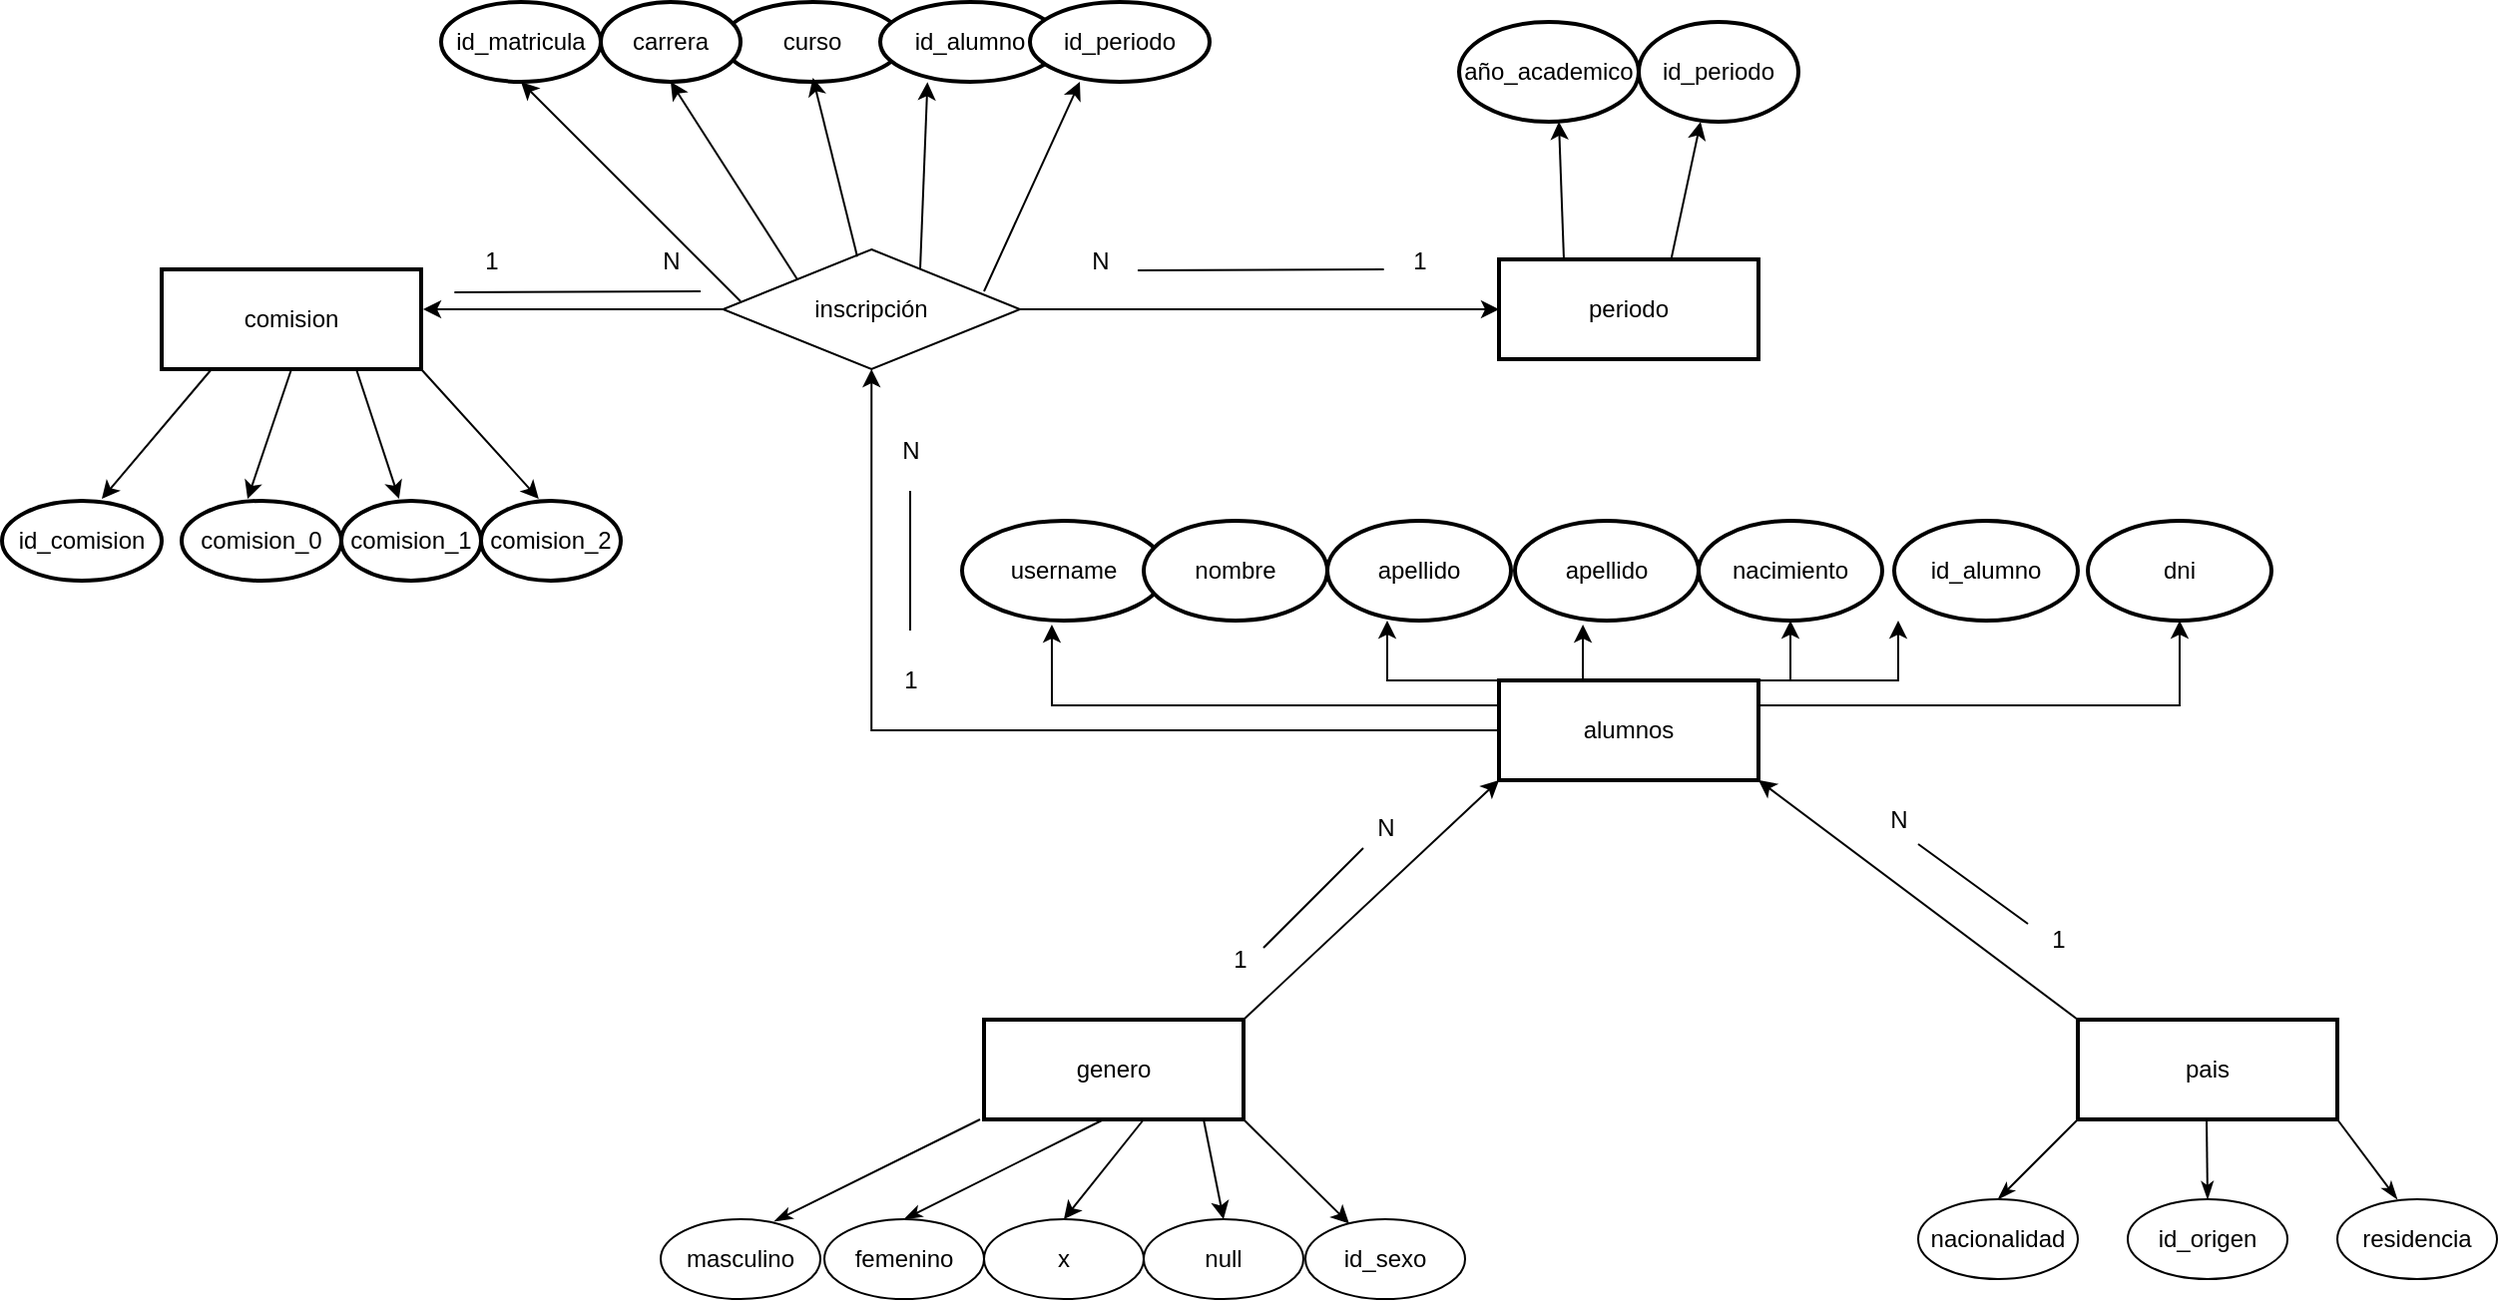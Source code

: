 <mxfile version="20.6.0" type="github">
  <diagram id="R2lEEEUBdFMjLlhIrx00" name="Page-1">
    <mxGraphModel dx="2282" dy="3282" grid="1" gridSize="10" guides="1" tooltips="1" connect="1" arrows="1" fold="1" page="1" pageScale="1" pageWidth="1100" pageHeight="850" background="#ffffff" math="0" shadow="0" extFonts="Permanent Marker^https://fonts.googleapis.com/css?family=Permanent+Marker">
      <root>
        <mxCell id="0" />
        <mxCell id="1" parent="0" />
        <mxCell id="P7RZuyyVcovGChBNpJfx-43" style="edgeStyle=orthogonalEdgeStyle;rounded=0;orthogonalLoop=1;jettySize=auto;html=1;exitX=0.25;exitY=0;exitDx=0;exitDy=0;" parent="1" source="P7RZuyyVcovGChBNpJfx-33" edge="1">
          <mxGeometry relative="1" as="geometry">
            <mxPoint x="64" y="-2060" as="targetPoint" />
            <Array as="points">
              <mxPoint x="64" y="-2030" />
            </Array>
          </mxGeometry>
        </mxCell>
        <mxCell id="P7RZuyyVcovGChBNpJfx-49" style="edgeStyle=orthogonalEdgeStyle;rounded=0;orthogonalLoop=1;jettySize=auto;html=1;exitX=1;exitY=0;exitDx=0;exitDy=0;" parent="1" source="P7RZuyyVcovGChBNpJfx-33" edge="1">
          <mxGeometry relative="1" as="geometry">
            <mxPoint x="320" y="-2060" as="targetPoint" />
            <Array as="points">
              <mxPoint x="320" y="-2030" />
            </Array>
          </mxGeometry>
        </mxCell>
        <mxCell id="No7zWXWMWcnc-TDsIeM8-2" style="edgeStyle=orthogonalEdgeStyle;rounded=0;orthogonalLoop=1;jettySize=auto;html=1;entryX=0.5;entryY=1;entryDx=0;entryDy=0;" parent="1" source="P7RZuyyVcovGChBNpJfx-33" target="UTqYSlypCJ8h2DXwA_8x-15" edge="1">
          <mxGeometry relative="1" as="geometry">
            <mxPoint x="-203" y="-2186" as="targetPoint" />
          </mxGeometry>
        </mxCell>
        <mxCell id="_b9LV1kXeyYT_ge-62SJ-8" style="edgeStyle=orthogonalEdgeStyle;rounded=0;orthogonalLoop=1;jettySize=auto;html=1;exitX=1;exitY=0;exitDx=0;exitDy=0;entryX=0.5;entryY=1;entryDx=0;entryDy=0;" parent="1" source="P7RZuyyVcovGChBNpJfx-33" target="_b9LV1kXeyYT_ge-62SJ-6" edge="1">
          <mxGeometry relative="1" as="geometry" />
        </mxCell>
        <mxCell id="m7YxMEhcRSl8WfJEdF1l-12" style="edgeStyle=orthogonalEdgeStyle;rounded=0;orthogonalLoop=1;jettySize=auto;html=1;exitX=1;exitY=0.25;exitDx=0;exitDy=0;entryX=0.5;entryY=1;entryDx=0;entryDy=0;" edge="1" parent="1" source="P7RZuyyVcovGChBNpJfx-33" target="P7RZuyyVcovGChBNpJfx-57">
          <mxGeometry relative="1" as="geometry" />
        </mxCell>
        <mxCell id="m7YxMEhcRSl8WfJEdF1l-13" style="edgeStyle=orthogonalEdgeStyle;rounded=0;orthogonalLoop=1;jettySize=auto;html=1;exitX=0;exitY=0.25;exitDx=0;exitDy=0;entryX=0.441;entryY=1.04;entryDx=0;entryDy=0;entryPerimeter=0;" edge="1" parent="1" source="P7RZuyyVcovGChBNpJfx-33" target="P7RZuyyVcovGChBNpJfx-34">
          <mxGeometry relative="1" as="geometry" />
        </mxCell>
        <mxCell id="P7RZuyyVcovGChBNpJfx-33" value="alumnos" style="rounded=0;whiteSpace=wrap;html=1;strokeWidth=2;" parent="1" vertex="1">
          <mxGeometry x="120" y="-2030" width="130" height="50" as="geometry" />
        </mxCell>
        <mxCell id="P7RZuyyVcovGChBNpJfx-34" value="username" style="ellipse;whiteSpace=wrap;html=1;strokeWidth=2;" parent="1" vertex="1">
          <mxGeometry x="-149" y="-2110" width="102" height="50" as="geometry" />
        </mxCell>
        <mxCell id="P7RZuyyVcovGChBNpJfx-39" value="apellido" style="ellipse;whiteSpace=wrap;html=1;strokeWidth=2;" parent="1" vertex="1">
          <mxGeometry x="34" y="-2110" width="92" height="50" as="geometry" />
        </mxCell>
        <mxCell id="P7RZuyyVcovGChBNpJfx-46" style="edgeStyle=orthogonalEdgeStyle;rounded=0;orthogonalLoop=1;jettySize=auto;html=1;entryX=0.37;entryY=1.04;entryDx=0;entryDy=0;entryPerimeter=0;" parent="1" target="P7RZuyyVcovGChBNpJfx-47" edge="1">
          <mxGeometry relative="1" as="geometry">
            <mxPoint x="244" y="-2030" as="sourcePoint" />
          </mxGeometry>
        </mxCell>
        <mxCell id="P7RZuyyVcovGChBNpJfx-47" value="apellido" style="ellipse;whiteSpace=wrap;html=1;strokeWidth=2;" parent="1" vertex="1">
          <mxGeometry x="128" y="-2110" width="92" height="50" as="geometry" />
        </mxCell>
        <mxCell id="P7RZuyyVcovGChBNpJfx-51" value="id_alumno" style="ellipse;whiteSpace=wrap;html=1;strokeWidth=2;" parent="1" vertex="1">
          <mxGeometry x="318" y="-2110" width="92" height="50" as="geometry" />
        </mxCell>
        <mxCell id="P7RZuyyVcovGChBNpJfx-57" value="dni" style="ellipse;whiteSpace=wrap;html=1;strokeWidth=2;" parent="1" vertex="1">
          <mxGeometry x="415" y="-2110" width="92" height="50" as="geometry" />
        </mxCell>
        <mxCell id="rtn4qF55fu9jI-2fw3Xw-1" value="pais" style="rounded=0;whiteSpace=wrap;html=1;strokeWidth=2;" parent="1" vertex="1">
          <mxGeometry x="410" y="-1860" width="130" height="50" as="geometry" />
        </mxCell>
        <mxCell id="rtn4qF55fu9jI-2fw3Xw-3" value="genero" style="rounded=0;whiteSpace=wrap;html=1;strokeWidth=2;" parent="1" vertex="1">
          <mxGeometry x="-138" y="-1860" width="130" height="50" as="geometry" />
        </mxCell>
        <mxCell id="rtn4qF55fu9jI-2fw3Xw-7" value="" style="endArrow=none;html=1;rounded=0;startArrow=classicThin;startFill=1;exitX=0.713;exitY=0.025;exitDx=0;exitDy=0;exitPerimeter=0;" parent="1" edge="1" source="rtn4qF55fu9jI-2fw3Xw-8">
          <mxGeometry width="50" height="50" relative="1" as="geometry">
            <mxPoint x="-190" y="-1770" as="sourcePoint" />
            <mxPoint x="-140" y="-1810" as="targetPoint" />
          </mxGeometry>
        </mxCell>
        <mxCell id="rtn4qF55fu9jI-2fw3Xw-8" value="masculino" style="ellipse;whiteSpace=wrap;html=1;" parent="1" vertex="1">
          <mxGeometry x="-300" y="-1760" width="80" height="40" as="geometry" />
        </mxCell>
        <mxCell id="rtn4qF55fu9jI-2fw3Xw-9" value="femenino" style="ellipse;whiteSpace=wrap;html=1;" parent="1" vertex="1">
          <mxGeometry x="-218" y="-1760" width="80" height="40" as="geometry" />
        </mxCell>
        <mxCell id="rtn4qF55fu9jI-2fw3Xw-14" value="" style="endArrow=none;html=1;rounded=0;startArrow=classicThin;startFill=1;exitX=0.5;exitY=0;exitDx=0;exitDy=0;" parent="1" edge="1" source="rtn4qF55fu9jI-2fw3Xw-9">
          <mxGeometry width="50" height="50" relative="1" as="geometry">
            <mxPoint x="-78" y="-1760" as="sourcePoint" />
            <mxPoint x="-78" y="-1810" as="targetPoint" />
          </mxGeometry>
        </mxCell>
        <mxCell id="rtn4qF55fu9jI-2fw3Xw-15" value="null" style="ellipse;whiteSpace=wrap;html=1;" parent="1" vertex="1">
          <mxGeometry x="-58" y="-1760" width="80" height="40" as="geometry" />
        </mxCell>
        <mxCell id="rtn4qF55fu9jI-2fw3Xw-16" value="" style="endArrow=none;html=1;rounded=0;startArrow=classicThin;startFill=1;" parent="1" edge="1">
          <mxGeometry width="50" height="50" relative="1" as="geometry">
            <mxPoint x="475" y="-1770" as="sourcePoint" />
            <mxPoint x="474.5" y="-1810" as="targetPoint" />
          </mxGeometry>
        </mxCell>
        <mxCell id="rtn4qF55fu9jI-2fw3Xw-18" value="id_origen" style="ellipse;whiteSpace=wrap;html=1;" parent="1" vertex="1">
          <mxGeometry x="435" y="-1770" width="80" height="40" as="geometry" />
        </mxCell>
        <mxCell id="rtn4qF55fu9jI-2fw3Xw-19" value="" style="endArrow=none;html=1;rounded=0;startArrow=classicThin;startFill=1;" parent="1" edge="1">
          <mxGeometry width="50" height="50" relative="1" as="geometry">
            <mxPoint x="370" y="-1770" as="sourcePoint" />
            <mxPoint x="410" y="-1810" as="targetPoint" />
          </mxGeometry>
        </mxCell>
        <mxCell id="rtn4qF55fu9jI-2fw3Xw-20" value="nacionalidad" style="ellipse;whiteSpace=wrap;html=1;" parent="1" vertex="1">
          <mxGeometry x="330" y="-1770" width="80" height="40" as="geometry" />
        </mxCell>
        <mxCell id="rtn4qF55fu9jI-2fw3Xw-21" value="" style="endArrow=none;html=1;rounded=0;startArrow=classicThin;startFill=1;" parent="1" edge="1">
          <mxGeometry width="50" height="50" relative="1" as="geometry">
            <mxPoint x="570" y="-1770" as="sourcePoint" />
            <mxPoint x="540" y="-1810" as="targetPoint" />
          </mxGeometry>
        </mxCell>
        <mxCell id="rtn4qF55fu9jI-2fw3Xw-22" value="residencia" style="ellipse;whiteSpace=wrap;html=1;" parent="1" vertex="1">
          <mxGeometry x="540" y="-1770" width="80" height="40" as="geometry" />
        </mxCell>
        <mxCell id="a0SRRGbEDtVltzsN9R0g-1" value="" style="endArrow=classic;html=1;rounded=0;entryX=0;entryY=1;entryDx=0;entryDy=0;exitX=1;exitY=0;exitDx=0;exitDy=0;" parent="1" source="rtn4qF55fu9jI-2fw3Xw-3" target="P7RZuyyVcovGChBNpJfx-33" edge="1">
          <mxGeometry width="50" height="50" relative="1" as="geometry">
            <mxPoint x="20" y="-1860" as="sourcePoint" />
            <mxPoint x="70" y="-1910" as="targetPoint" />
          </mxGeometry>
        </mxCell>
        <mxCell id="a0SRRGbEDtVltzsN9R0g-2" value="" style="endArrow=classic;html=1;rounded=0;entryX=1;entryY=1;entryDx=0;entryDy=0;" parent="1" target="P7RZuyyVcovGChBNpJfx-33" edge="1">
          <mxGeometry width="50" height="50" relative="1" as="geometry">
            <mxPoint x="410" y="-1860" as="sourcePoint" />
            <mxPoint x="510" y="-1980" as="targetPoint" />
          </mxGeometry>
        </mxCell>
        <mxCell id="a0SRRGbEDtVltzsN9R0g-4" value="" style="endArrow=none;html=1;rounded=0;" parent="1" edge="1">
          <mxGeometry width="50" height="50" relative="1" as="geometry">
            <mxPoint x="2" y="-1896" as="sourcePoint" />
            <mxPoint x="52" y="-1946" as="targetPoint" />
          </mxGeometry>
        </mxCell>
        <mxCell id="a0SRRGbEDtVltzsN9R0g-6" value="" style="endArrow=none;html=1;rounded=0;" parent="1" edge="1">
          <mxGeometry width="50" height="50" relative="1" as="geometry">
            <mxPoint x="330" y="-1948" as="sourcePoint" />
            <mxPoint x="385" y="-1908" as="targetPoint" />
          </mxGeometry>
        </mxCell>
        <mxCell id="a0SRRGbEDtVltzsN9R0g-7" value="1" style="text;html=1;align=center;verticalAlign=middle;resizable=0;points=[];autosize=1;strokeColor=none;fillColor=none;" parent="1" vertex="1">
          <mxGeometry x="-25" y="-1905" width="30" height="30" as="geometry" />
        </mxCell>
        <mxCell id="a0SRRGbEDtVltzsN9R0g-8" value="N" style="text;html=1;align=center;verticalAlign=middle;resizable=0;points=[];autosize=1;strokeColor=none;fillColor=none;" parent="1" vertex="1">
          <mxGeometry x="48" y="-1971" width="30" height="30" as="geometry" />
        </mxCell>
        <mxCell id="a0SRRGbEDtVltzsN9R0g-9" value="1" style="text;html=1;align=center;verticalAlign=middle;resizable=0;points=[];autosize=1;strokeColor=none;fillColor=none;" parent="1" vertex="1">
          <mxGeometry x="385" y="-1915" width="30" height="30" as="geometry" />
        </mxCell>
        <mxCell id="a0SRRGbEDtVltzsN9R0g-10" value="N" style="text;html=1;align=center;verticalAlign=middle;resizable=0;points=[];autosize=1;strokeColor=none;fillColor=none;" parent="1" vertex="1">
          <mxGeometry x="305" y="-1975" width="30" height="30" as="geometry" />
        </mxCell>
        <mxCell id="UTqYSlypCJ8h2DXwA_8x-11" style="edgeStyle=orthogonalEdgeStyle;rounded=0;orthogonalLoop=1;jettySize=auto;html=1;exitX=0;exitY=0.5;exitDx=0;exitDy=0;fontSize=12;" parent="1" edge="1">
          <mxGeometry relative="1" as="geometry">
            <mxPoint x="-267" y="-2216" as="sourcePoint" />
            <mxPoint x="-419" y="-2216" as="targetPoint" />
          </mxGeometry>
        </mxCell>
        <mxCell id="UTqYSlypCJ8h2DXwA_8x-4" value="id_matricula" style="ellipse;whiteSpace=wrap;html=1;strokeWidth=2;" parent="1" vertex="1">
          <mxGeometry x="-410" y="-2370" width="80" height="40" as="geometry" />
        </mxCell>
        <mxCell id="UTqYSlypCJ8h2DXwA_8x-6" value="curso" style="ellipse;whiteSpace=wrap;html=1;strokeWidth=2;" parent="1" vertex="1">
          <mxGeometry x="-268.75" y="-2370" width="90" height="40" as="geometry" />
        </mxCell>
        <mxCell id="UTqYSlypCJ8h2DXwA_8x-10" value="comision" style="rounded=0;whiteSpace=wrap;html=1;strokeWidth=2;fontSize=12;" parent="1" vertex="1">
          <mxGeometry x="-550" y="-2236" width="130" height="50" as="geometry" />
        </mxCell>
        <mxCell id="UTqYSlypCJ8h2DXwA_8x-12" value="carrera" style="ellipse;whiteSpace=wrap;html=1;strokeWidth=2;" parent="1" vertex="1">
          <mxGeometry x="-330" y="-2370" width="70" height="40" as="geometry" />
        </mxCell>
        <mxCell id="rUDQ77Y2c_F6qErk-yst-13" style="edgeStyle=orthogonalEdgeStyle;rounded=0;orthogonalLoop=1;jettySize=auto;html=1;exitX=1;exitY=0.5;exitDx=0;exitDy=0;entryX=0;entryY=0.5;entryDx=0;entryDy=0;" parent="1" source="UTqYSlypCJ8h2DXwA_8x-15" target="rUDQ77Y2c_F6qErk-yst-12" edge="1">
          <mxGeometry relative="1" as="geometry" />
        </mxCell>
        <mxCell id="UTqYSlypCJ8h2DXwA_8x-15" value="inscripción" style="rhombus;whiteSpace=wrap;html=1;" parent="1" vertex="1">
          <mxGeometry x="-268.75" y="-2246" width="148.75" height="60" as="geometry" />
        </mxCell>
        <mxCell id="UTqYSlypCJ8h2DXwA_8x-17" value="" style="endArrow=classic;html=1;rounded=0;fontSize=12;entryX=0.5;entryY=1;entryDx=0;entryDy=0;exitX=0;exitY=0;exitDx=0;exitDy=0;" parent="1" source="UTqYSlypCJ8h2DXwA_8x-15" target="UTqYSlypCJ8h2DXwA_8x-12" edge="1">
          <mxGeometry width="50" height="50" relative="1" as="geometry">
            <mxPoint x="-269.37" y="-2210" as="sourcePoint" />
            <mxPoint x="-219.37" y="-2260" as="targetPoint" />
          </mxGeometry>
        </mxCell>
        <mxCell id="UTqYSlypCJ8h2DXwA_8x-19" value="" style="endArrow=classic;html=1;rounded=0;fontSize=12;entryX=0.5;entryY=1;entryDx=0;entryDy=0;" parent="1" target="UTqYSlypCJ8h2DXwA_8x-4" edge="1">
          <mxGeometry width="50" height="50" relative="1" as="geometry">
            <mxPoint x="-260" y="-2220" as="sourcePoint" />
            <mxPoint x="-340" y="-2266" as="targetPoint" />
          </mxGeometry>
        </mxCell>
        <mxCell id="UTqYSlypCJ8h2DXwA_8x-25" value="" style="endArrow=classic;html=1;rounded=0;fontSize=12;entryX=0.625;entryY=-0.025;entryDx=0;entryDy=0;entryPerimeter=0;" parent="1" target="UTqYSlypCJ8h2DXwA_8x-26" edge="1">
          <mxGeometry width="50" height="50" relative="1" as="geometry">
            <mxPoint x="-525" y="-2186" as="sourcePoint" />
            <mxPoint x="-530" y="-2120" as="targetPoint" />
          </mxGeometry>
        </mxCell>
        <mxCell id="UTqYSlypCJ8h2DXwA_8x-26" value="id_comision" style="ellipse;whiteSpace=wrap;html=1;strokeWidth=2;" parent="1" vertex="1">
          <mxGeometry x="-630" y="-2120" width="80" height="40" as="geometry" />
        </mxCell>
        <mxCell id="UTqYSlypCJ8h2DXwA_8x-27" value="" style="endArrow=classic;html=1;rounded=0;fontSize=12;entryX=0.413;entryY=-0.025;entryDx=0;entryDy=0;entryPerimeter=0;exitX=0.5;exitY=1;exitDx=0;exitDy=0;" parent="1" source="UTqYSlypCJ8h2DXwA_8x-10" target="UTqYSlypCJ8h2DXwA_8x-28" edge="1">
          <mxGeometry width="50" height="50" relative="1" as="geometry">
            <mxPoint x="-462.5" y="-2186" as="sourcePoint" />
            <mxPoint x="-457.5" y="-2116" as="targetPoint" />
          </mxGeometry>
        </mxCell>
        <mxCell id="UTqYSlypCJ8h2DXwA_8x-28" value="comision_0" style="ellipse;whiteSpace=wrap;html=1;strokeWidth=2;" parent="1" vertex="1">
          <mxGeometry x="-540" y="-2120" width="80" height="40" as="geometry" />
        </mxCell>
        <mxCell id="UTqYSlypCJ8h2DXwA_8x-29" value="" style="endArrow=classic;html=1;rounded=0;fontSize=12;entryX=0.413;entryY=-0.025;entryDx=0;entryDy=0;entryPerimeter=0;exitX=0.75;exitY=1;exitDx=0;exitDy=0;" parent="1" source="UTqYSlypCJ8h2DXwA_8x-10" target="UTqYSlypCJ8h2DXwA_8x-30" edge="1">
          <mxGeometry width="50" height="50" relative="1" as="geometry">
            <mxPoint x="-420" y="-2180" as="sourcePoint" />
            <mxPoint x="-447.5" y="-2106" as="targetPoint" />
          </mxGeometry>
        </mxCell>
        <mxCell id="UTqYSlypCJ8h2DXwA_8x-30" value="comision_1&lt;br&gt;" style="ellipse;whiteSpace=wrap;html=1;strokeWidth=2;" parent="1" vertex="1">
          <mxGeometry x="-460" y="-2120" width="70" height="40" as="geometry" />
        </mxCell>
        <mxCell id="UTqYSlypCJ8h2DXwA_8x-31" value="" style="endArrow=classic;html=1;rounded=0;fontSize=12;entryX=0.413;entryY=-0.025;entryDx=0;entryDy=0;entryPerimeter=0;exitX=1;exitY=1;exitDx=0;exitDy=0;" parent="1" source="UTqYSlypCJ8h2DXwA_8x-10" target="UTqYSlypCJ8h2DXwA_8x-32" edge="1">
          <mxGeometry width="50" height="50" relative="1" as="geometry">
            <mxPoint x="-442.5" y="-2166" as="sourcePoint" />
            <mxPoint x="-437.5" y="-2096" as="targetPoint" />
          </mxGeometry>
        </mxCell>
        <mxCell id="UTqYSlypCJ8h2DXwA_8x-32" value="comision_2" style="ellipse;whiteSpace=wrap;html=1;strokeWidth=2;" parent="1" vertex="1">
          <mxGeometry x="-390" y="-2120" width="70" height="40" as="geometry" />
        </mxCell>
        <mxCell id="UTqYSlypCJ8h2DXwA_8x-48" value="" style="endArrow=none;html=1;rounded=0;" parent="1" edge="1">
          <mxGeometry width="50" height="50" relative="1" as="geometry">
            <mxPoint x="-175" y="-2055" as="sourcePoint" />
            <mxPoint x="-175" y="-2125" as="targetPoint" />
          </mxGeometry>
        </mxCell>
        <mxCell id="UTqYSlypCJ8h2DXwA_8x-49" value="N" style="text;html=1;align=center;verticalAlign=middle;resizable=0;points=[];autosize=1;strokeColor=none;fillColor=none;" parent="1" vertex="1">
          <mxGeometry x="-190" y="-2160" width="30" height="30" as="geometry" />
        </mxCell>
        <mxCell id="UTqYSlypCJ8h2DXwA_8x-50" value="1" style="text;html=1;align=center;verticalAlign=middle;resizable=0;points=[];autosize=1;strokeColor=none;fillColor=none;" parent="1" vertex="1">
          <mxGeometry x="-190" y="-2045" width="30" height="30" as="geometry" />
        </mxCell>
        <mxCell id="UTqYSlypCJ8h2DXwA_8x-54" value="" style="endArrow=none;html=1;rounded=0;fontSize=12;exitX=-0.111;exitY=1.017;exitDx=0;exitDy=0;exitPerimeter=0;" parent="1" source="UTqYSlypCJ8h2DXwA_8x-55" edge="1">
          <mxGeometry width="50" height="50" relative="1" as="geometry">
            <mxPoint x="-390" y="-2225.42" as="sourcePoint" />
            <mxPoint x="-280" y="-2225" as="targetPoint" />
          </mxGeometry>
        </mxCell>
        <mxCell id="UTqYSlypCJ8h2DXwA_8x-55" value="1" style="text;html=1;align=center;verticalAlign=middle;resizable=0;points=[];autosize=1;strokeColor=none;fillColor=none;fontSize=12;" parent="1" vertex="1">
          <mxGeometry x="-400" y="-2255" width="30" height="30" as="geometry" />
        </mxCell>
        <mxCell id="UTqYSlypCJ8h2DXwA_8x-56" value="N" style="text;html=1;align=center;verticalAlign=middle;resizable=0;points=[];autosize=1;strokeColor=none;fillColor=none;fontSize=12;" parent="1" vertex="1">
          <mxGeometry x="-310" y="-2255" width="30" height="30" as="geometry" />
        </mxCell>
        <mxCell id="_b9LV1kXeyYT_ge-62SJ-6" value="nacimiento" style="ellipse;whiteSpace=wrap;html=1;strokeWidth=2;" parent="1" vertex="1">
          <mxGeometry x="220" y="-2110" width="92" height="50" as="geometry" />
        </mxCell>
        <mxCell id="rUDQ77Y2c_F6qErk-yst-8" value="" style="endArrow=classic;html=1;rounded=0;entryX=0.263;entryY=1.004;entryDx=0;entryDy=0;entryPerimeter=0;" parent="1" target="rUDQ77Y2c_F6qErk-yst-9" edge="1">
          <mxGeometry width="50" height="50" relative="1" as="geometry">
            <mxPoint x="-170" y="-2236" as="sourcePoint" />
            <mxPoint x="-120" y="-2340" as="targetPoint" />
          </mxGeometry>
        </mxCell>
        <mxCell id="rUDQ77Y2c_F6qErk-yst-9" value="id_alumno" style="ellipse;whiteSpace=wrap;html=1;strokeWidth=2;" parent="1" vertex="1">
          <mxGeometry x="-190" y="-2370" width="90" height="40" as="geometry" />
        </mxCell>
        <mxCell id="rUDQ77Y2c_F6qErk-yst-12" value="periodo" style="rounded=0;whiteSpace=wrap;html=1;strokeWidth=2;" parent="1" vertex="1">
          <mxGeometry x="120" y="-2241" width="130" height="50" as="geometry" />
        </mxCell>
        <mxCell id="rUDQ77Y2c_F6qErk-yst-21" value="" style="endArrow=classic;html=1;rounded=0;entryX=0.5;entryY=1;entryDx=0;entryDy=0;exitX=0.25;exitY=0;exitDx=0;exitDy=0;" parent="1" source="rUDQ77Y2c_F6qErk-yst-12" edge="1">
          <mxGeometry width="50" height="50" relative="1" as="geometry">
            <mxPoint x="170" y="-2241" as="sourcePoint" />
            <mxPoint x="150" y="-2310" as="targetPoint" />
          </mxGeometry>
        </mxCell>
        <mxCell id="rUDQ77Y2c_F6qErk-yst-22" value="" style="endArrow=classic;html=1;rounded=0;entryX=0.5;entryY=1;entryDx=0;entryDy=0;exitX=0.25;exitY=0;exitDx=0;exitDy=0;" parent="1" edge="1">
          <mxGeometry width="50" height="50" relative="1" as="geometry">
            <mxPoint x="206.25" y="-2241" as="sourcePoint" />
            <mxPoint x="221" y="-2310" as="targetPoint" />
          </mxGeometry>
        </mxCell>
        <mxCell id="rUDQ77Y2c_F6qErk-yst-26" style="edgeStyle=orthogonalEdgeStyle;rounded=0;orthogonalLoop=1;jettySize=auto;html=1;exitX=0.5;exitY=1;exitDx=0;exitDy=0;" parent="1" source="rUDQ77Y2c_F6qErk-yst-9" target="rUDQ77Y2c_F6qErk-yst-9" edge="1">
          <mxGeometry relative="1" as="geometry" />
        </mxCell>
        <mxCell id="rUDQ77Y2c_F6qErk-yst-27" value="" style="endArrow=classic;html=1;rounded=0;entryX=0.5;entryY=1;entryDx=0;entryDy=0;exitX=0.452;exitY=0.093;exitDx=0;exitDy=0;exitPerimeter=0;" parent="1" edge="1">
          <mxGeometry width="50" height="50" relative="1" as="geometry">
            <mxPoint x="-201.515" y="-2242.42" as="sourcePoint" />
            <mxPoint x="-223.75" y="-2332" as="targetPoint" />
          </mxGeometry>
        </mxCell>
        <mxCell id="rUDQ77Y2c_F6qErk-yst-28" value="" style="endArrow=classic;html=1;rounded=0;" parent="1" edge="1">
          <mxGeometry width="50" height="50" relative="1" as="geometry">
            <mxPoint x="-138" y="-2225" as="sourcePoint" />
            <mxPoint x="-90" y="-2330" as="targetPoint" />
          </mxGeometry>
        </mxCell>
        <mxCell id="rUDQ77Y2c_F6qErk-yst-29" value="id_periodo" style="ellipse;whiteSpace=wrap;html=1;strokeWidth=2;" parent="1" vertex="1">
          <mxGeometry x="-115" y="-2370" width="90" height="40" as="geometry" />
        </mxCell>
        <mxCell id="rUDQ77Y2c_F6qErk-yst-31" value="" style="endArrow=none;html=1;rounded=0;fontSize=12;exitX=-0.111;exitY=1.017;exitDx=0;exitDy=0;exitPerimeter=0;" parent="1" edge="1">
          <mxGeometry width="50" height="50" relative="1" as="geometry">
            <mxPoint x="-61.0" y="-2235.49" as="sourcePoint" />
            <mxPoint x="62.33" y="-2236" as="targetPoint" />
          </mxGeometry>
        </mxCell>
        <mxCell id="rUDQ77Y2c_F6qErk-yst-32" value="1" style="text;html=1;align=center;verticalAlign=middle;resizable=0;points=[];autosize=1;strokeColor=none;fillColor=none;" parent="1" vertex="1">
          <mxGeometry x="65" y="-2255" width="30" height="30" as="geometry" />
        </mxCell>
        <mxCell id="rUDQ77Y2c_F6qErk-yst-33" value="N" style="text;html=1;align=center;verticalAlign=middle;resizable=0;points=[];autosize=1;strokeColor=none;fillColor=none;" parent="1" vertex="1">
          <mxGeometry x="-95" y="-2255" width="30" height="30" as="geometry" />
        </mxCell>
        <mxCell id="m7YxMEhcRSl8WfJEdF1l-2" value="x" style="ellipse;whiteSpace=wrap;html=1;" vertex="1" parent="1">
          <mxGeometry x="-138" y="-1760" width="80" height="40" as="geometry" />
        </mxCell>
        <mxCell id="m7YxMEhcRSl8WfJEdF1l-4" value="" style="endArrow=classic;html=1;rounded=0;entryX=0.5;entryY=0;entryDx=0;entryDy=0;" edge="1" parent="1" target="m7YxMEhcRSl8WfJEdF1l-2">
          <mxGeometry width="50" height="50" relative="1" as="geometry">
            <mxPoint x="-58" y="-1810" as="sourcePoint" />
            <mxPoint x="-8" y="-1860" as="targetPoint" />
          </mxGeometry>
        </mxCell>
        <mxCell id="m7YxMEhcRSl8WfJEdF1l-5" value="id_sexo" style="ellipse;whiteSpace=wrap;html=1;" vertex="1" parent="1">
          <mxGeometry x="23" y="-1760" width="80" height="40" as="geometry" />
        </mxCell>
        <mxCell id="m7YxMEhcRSl8WfJEdF1l-6" value="" style="endArrow=classic;html=1;rounded=0;entryX=0.5;entryY=0;entryDx=0;entryDy=0;" edge="1" parent="1" target="rtn4qF55fu9jI-2fw3Xw-15">
          <mxGeometry width="50" height="50" relative="1" as="geometry">
            <mxPoint x="-28" y="-1810" as="sourcePoint" />
            <mxPoint x="-33" y="-1760" as="targetPoint" />
          </mxGeometry>
        </mxCell>
        <mxCell id="m7YxMEhcRSl8WfJEdF1l-8" value="" style="endArrow=classic;html=1;rounded=0;" edge="1" parent="1" target="m7YxMEhcRSl8WfJEdF1l-5">
          <mxGeometry width="50" height="50" relative="1" as="geometry">
            <mxPoint x="-8" y="-1810" as="sourcePoint" />
            <mxPoint x="-20" y="-1760" as="targetPoint" />
          </mxGeometry>
        </mxCell>
        <mxCell id="m7YxMEhcRSl8WfJEdF1l-9" value="año_academico" style="ellipse;whiteSpace=wrap;html=1;strokeWidth=2;" vertex="1" parent="1">
          <mxGeometry x="100" y="-2360" width="90" height="50" as="geometry" />
        </mxCell>
        <mxCell id="m7YxMEhcRSl8WfJEdF1l-10" value="id_periodo" style="ellipse;whiteSpace=wrap;html=1;strokeWidth=2;" vertex="1" parent="1">
          <mxGeometry x="190" y="-2360" width="80" height="50" as="geometry" />
        </mxCell>
        <mxCell id="m7YxMEhcRSl8WfJEdF1l-11" value="nombre" style="ellipse;whiteSpace=wrap;html=1;strokeWidth=2;" vertex="1" parent="1">
          <mxGeometry x="-58" y="-2110" width="92" height="50" as="geometry" />
        </mxCell>
      </root>
    </mxGraphModel>
  </diagram>
</mxfile>
